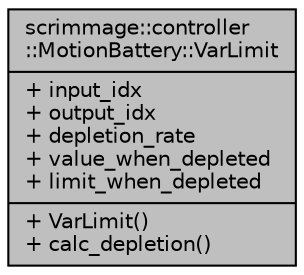digraph "scrimmage::controller::MotionBattery::VarLimit"
{
 // LATEX_PDF_SIZE
  edge [fontname="Helvetica",fontsize="10",labelfontname="Helvetica",labelfontsize="10"];
  node [fontname="Helvetica",fontsize="10",shape=record];
  Node1 [label="{scrimmage::controller\l::MotionBattery::VarLimit\n|+ input_idx\l+ output_idx\l+ depletion_rate\l+ value_when_depleted\l+ limit_when_depleted\l|+ VarLimit()\l+ calc_depletion()\l}",height=0.2,width=0.4,color="black", fillcolor="grey75", style="filled", fontcolor="black",tooltip=" "];
}
